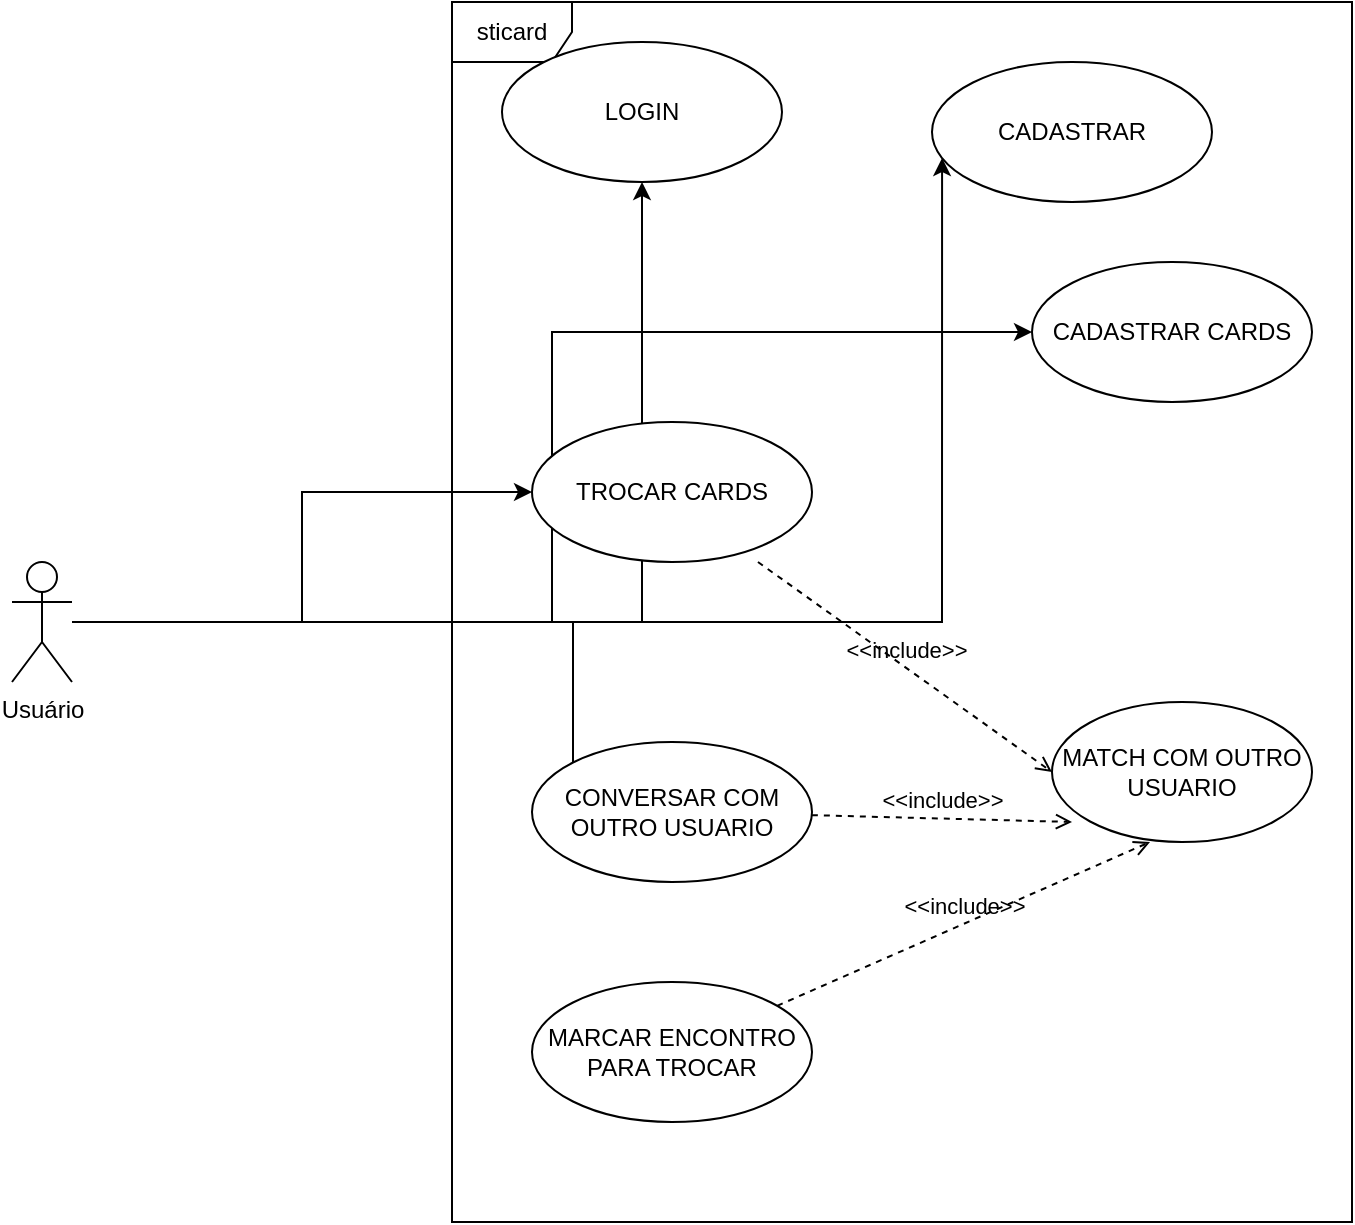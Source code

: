 <mxfile version="22.1.3" type="github">
  <diagram name="Page-1" id="sXxK-9ORvG66VkrLFLbz">
    <mxGraphModel dx="1434" dy="774" grid="1" gridSize="10" guides="1" tooltips="1" connect="1" arrows="1" fold="1" page="1" pageScale="1" pageWidth="850" pageHeight="1100" math="0" shadow="0">
      <root>
        <mxCell id="0" />
        <mxCell id="1" parent="0" />
        <mxCell id="9SUfwnlRF6D-m80l9Mdi-10" style="edgeStyle=orthogonalEdgeStyle;rounded=0;orthogonalLoop=1;jettySize=auto;html=1;" edge="1" parent="1" source="9SUfwnlRF6D-m80l9Mdi-1" target="9SUfwnlRF6D-m80l9Mdi-8">
          <mxGeometry relative="1" as="geometry" />
        </mxCell>
        <mxCell id="9SUfwnlRF6D-m80l9Mdi-14" style="edgeStyle=orthogonalEdgeStyle;rounded=0;orthogonalLoop=1;jettySize=auto;html=1;entryX=0;entryY=0.5;entryDx=0;entryDy=0;" edge="1" parent="1" source="9SUfwnlRF6D-m80l9Mdi-1" target="9SUfwnlRF6D-m80l9Mdi-12">
          <mxGeometry relative="1" as="geometry" />
        </mxCell>
        <mxCell id="9SUfwnlRF6D-m80l9Mdi-16" style="edgeStyle=orthogonalEdgeStyle;rounded=0;orthogonalLoop=1;jettySize=auto;html=1;" edge="1" parent="1" source="9SUfwnlRF6D-m80l9Mdi-1" target="9SUfwnlRF6D-m80l9Mdi-15">
          <mxGeometry relative="1" as="geometry" />
        </mxCell>
        <mxCell id="9SUfwnlRF6D-m80l9Mdi-26" style="edgeStyle=orthogonalEdgeStyle;rounded=0;orthogonalLoop=1;jettySize=auto;html=1;entryX=0;entryY=1;entryDx=0;entryDy=0;" edge="1" parent="1" source="9SUfwnlRF6D-m80l9Mdi-1" target="9SUfwnlRF6D-m80l9Mdi-23">
          <mxGeometry relative="1" as="geometry" />
        </mxCell>
        <mxCell id="9SUfwnlRF6D-m80l9Mdi-1" value="Usuário" style="shape=umlActor;verticalLabelPosition=bottom;verticalAlign=top;html=1;" vertex="1" parent="1">
          <mxGeometry x="40" y="370" width="30" height="60" as="geometry" />
        </mxCell>
        <mxCell id="9SUfwnlRF6D-m80l9Mdi-3" value="sticard" style="shape=umlFrame;whiteSpace=wrap;html=1;pointerEvents=0;" vertex="1" parent="1">
          <mxGeometry x="260" y="90" width="450" height="610" as="geometry" />
        </mxCell>
        <mxCell id="9SUfwnlRF6D-m80l9Mdi-8" value="LOGIN" style="ellipse;whiteSpace=wrap;html=1;" vertex="1" parent="1">
          <mxGeometry x="285" y="110" width="140" height="70" as="geometry" />
        </mxCell>
        <mxCell id="9SUfwnlRF6D-m80l9Mdi-11" value="&lt;div&gt;&lt;br&gt;&lt;/div&gt;&lt;div&gt;CADASTRAR&lt;/div&gt;&lt;div&gt;&lt;br&gt;&lt;/div&gt;" style="ellipse;whiteSpace=wrap;html=1;" vertex="1" parent="1">
          <mxGeometry x="500" y="120" width="140" height="70" as="geometry" />
        </mxCell>
        <mxCell id="9SUfwnlRF6D-m80l9Mdi-12" value="&lt;div&gt;CADASTRAR CARDS&lt;/div&gt;" style="ellipse;whiteSpace=wrap;html=1;" vertex="1" parent="1">
          <mxGeometry x="550" y="220" width="140" height="70" as="geometry" />
        </mxCell>
        <mxCell id="9SUfwnlRF6D-m80l9Mdi-13" style="edgeStyle=orthogonalEdgeStyle;rounded=0;orthogonalLoop=1;jettySize=auto;html=1;entryX=0.036;entryY=0.686;entryDx=0;entryDy=0;entryPerimeter=0;" edge="1" parent="1" source="9SUfwnlRF6D-m80l9Mdi-1" target="9SUfwnlRF6D-m80l9Mdi-11">
          <mxGeometry relative="1" as="geometry" />
        </mxCell>
        <mxCell id="9SUfwnlRF6D-m80l9Mdi-15" value="TROCAR CARDS" style="ellipse;whiteSpace=wrap;html=1;" vertex="1" parent="1">
          <mxGeometry x="300" y="300" width="140" height="70" as="geometry" />
        </mxCell>
        <mxCell id="9SUfwnlRF6D-m80l9Mdi-17" style="edgeStyle=orthogonalEdgeStyle;rounded=0;orthogonalLoop=1;jettySize=auto;html=1;exitX=0.5;exitY=1;exitDx=0;exitDy=0;" edge="1" parent="1" source="9SUfwnlRF6D-m80l9Mdi-12" target="9SUfwnlRF6D-m80l9Mdi-12">
          <mxGeometry relative="1" as="geometry" />
        </mxCell>
        <mxCell id="9SUfwnlRF6D-m80l9Mdi-18" value="MATCH COM OUTRO USUARIO" style="ellipse;whiteSpace=wrap;html=1;" vertex="1" parent="1">
          <mxGeometry x="560" y="440" width="130" height="70" as="geometry" />
        </mxCell>
        <mxCell id="9SUfwnlRF6D-m80l9Mdi-22" value="&amp;lt;&amp;lt;include&amp;gt;&amp;gt;" style="html=1;verticalAlign=bottom;labelBackgroundColor=none;endArrow=open;endFill=0;dashed=1;rounded=0;exitX=0.807;exitY=1;exitDx=0;exitDy=0;exitPerimeter=0;entryX=0;entryY=0.5;entryDx=0;entryDy=0;" edge="1" parent="1" source="9SUfwnlRF6D-m80l9Mdi-15" target="9SUfwnlRF6D-m80l9Mdi-18">
          <mxGeometry width="160" relative="1" as="geometry">
            <mxPoint x="430" y="450" as="sourcePoint" />
            <mxPoint x="590" y="450" as="targetPoint" />
          </mxGeometry>
        </mxCell>
        <mxCell id="9SUfwnlRF6D-m80l9Mdi-23" value="CONVERSAR COM OUTRO USUARIO" style="ellipse;whiteSpace=wrap;html=1;" vertex="1" parent="1">
          <mxGeometry x="300" y="460" width="140" height="70" as="geometry" />
        </mxCell>
        <mxCell id="9SUfwnlRF6D-m80l9Mdi-25" value="&amp;lt;&amp;lt;include&amp;gt;&amp;gt;" style="html=1;verticalAlign=bottom;labelBackgroundColor=none;endArrow=open;endFill=0;dashed=1;rounded=0;entryX=0.077;entryY=0.857;entryDx=0;entryDy=0;entryPerimeter=0;" edge="1" parent="1" source="9SUfwnlRF6D-m80l9Mdi-23" target="9SUfwnlRF6D-m80l9Mdi-18">
          <mxGeometry width="160" relative="1" as="geometry">
            <mxPoint x="423" y="380" as="sourcePoint" />
            <mxPoint x="540" y="395" as="targetPoint" />
          </mxGeometry>
        </mxCell>
        <mxCell id="9SUfwnlRF6D-m80l9Mdi-28" value="&lt;div&gt;MARCAR ENCONTRO PARA TROCAR &lt;br&gt;&lt;/div&gt;" style="ellipse;whiteSpace=wrap;html=1;" vertex="1" parent="1">
          <mxGeometry x="300" y="580" width="140" height="70" as="geometry" />
        </mxCell>
        <mxCell id="9SUfwnlRF6D-m80l9Mdi-29" value="&amp;lt;&amp;lt;include&amp;gt;&amp;gt;" style="html=1;verticalAlign=bottom;labelBackgroundColor=none;endArrow=open;endFill=0;dashed=1;rounded=0;entryX=0.377;entryY=1;entryDx=0;entryDy=0;entryPerimeter=0;" edge="1" parent="1" source="9SUfwnlRF6D-m80l9Mdi-28" target="9SUfwnlRF6D-m80l9Mdi-18">
          <mxGeometry width="160" relative="1" as="geometry">
            <mxPoint x="475" y="502" as="sourcePoint" />
            <mxPoint x="580" y="480" as="targetPoint" />
          </mxGeometry>
        </mxCell>
      </root>
    </mxGraphModel>
  </diagram>
</mxfile>
